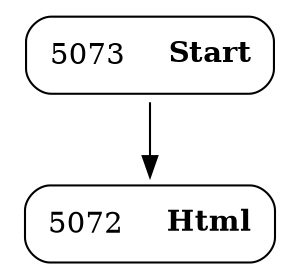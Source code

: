 digraph ast {
node [shape=none];
5072 [label=<<TABLE border='1' cellspacing='0' cellpadding='10' style='rounded' ><TR><TD border='0'>5072</TD><TD border='0'><B>Html</B></TD></TR></TABLE>>];
5073 [label=<<TABLE border='1' cellspacing='0' cellpadding='10' style='rounded' ><TR><TD border='0'>5073</TD><TD border='0'><B>Start</B></TD></TR></TABLE>>];
5073 -> 5072 [weight=2];
}
